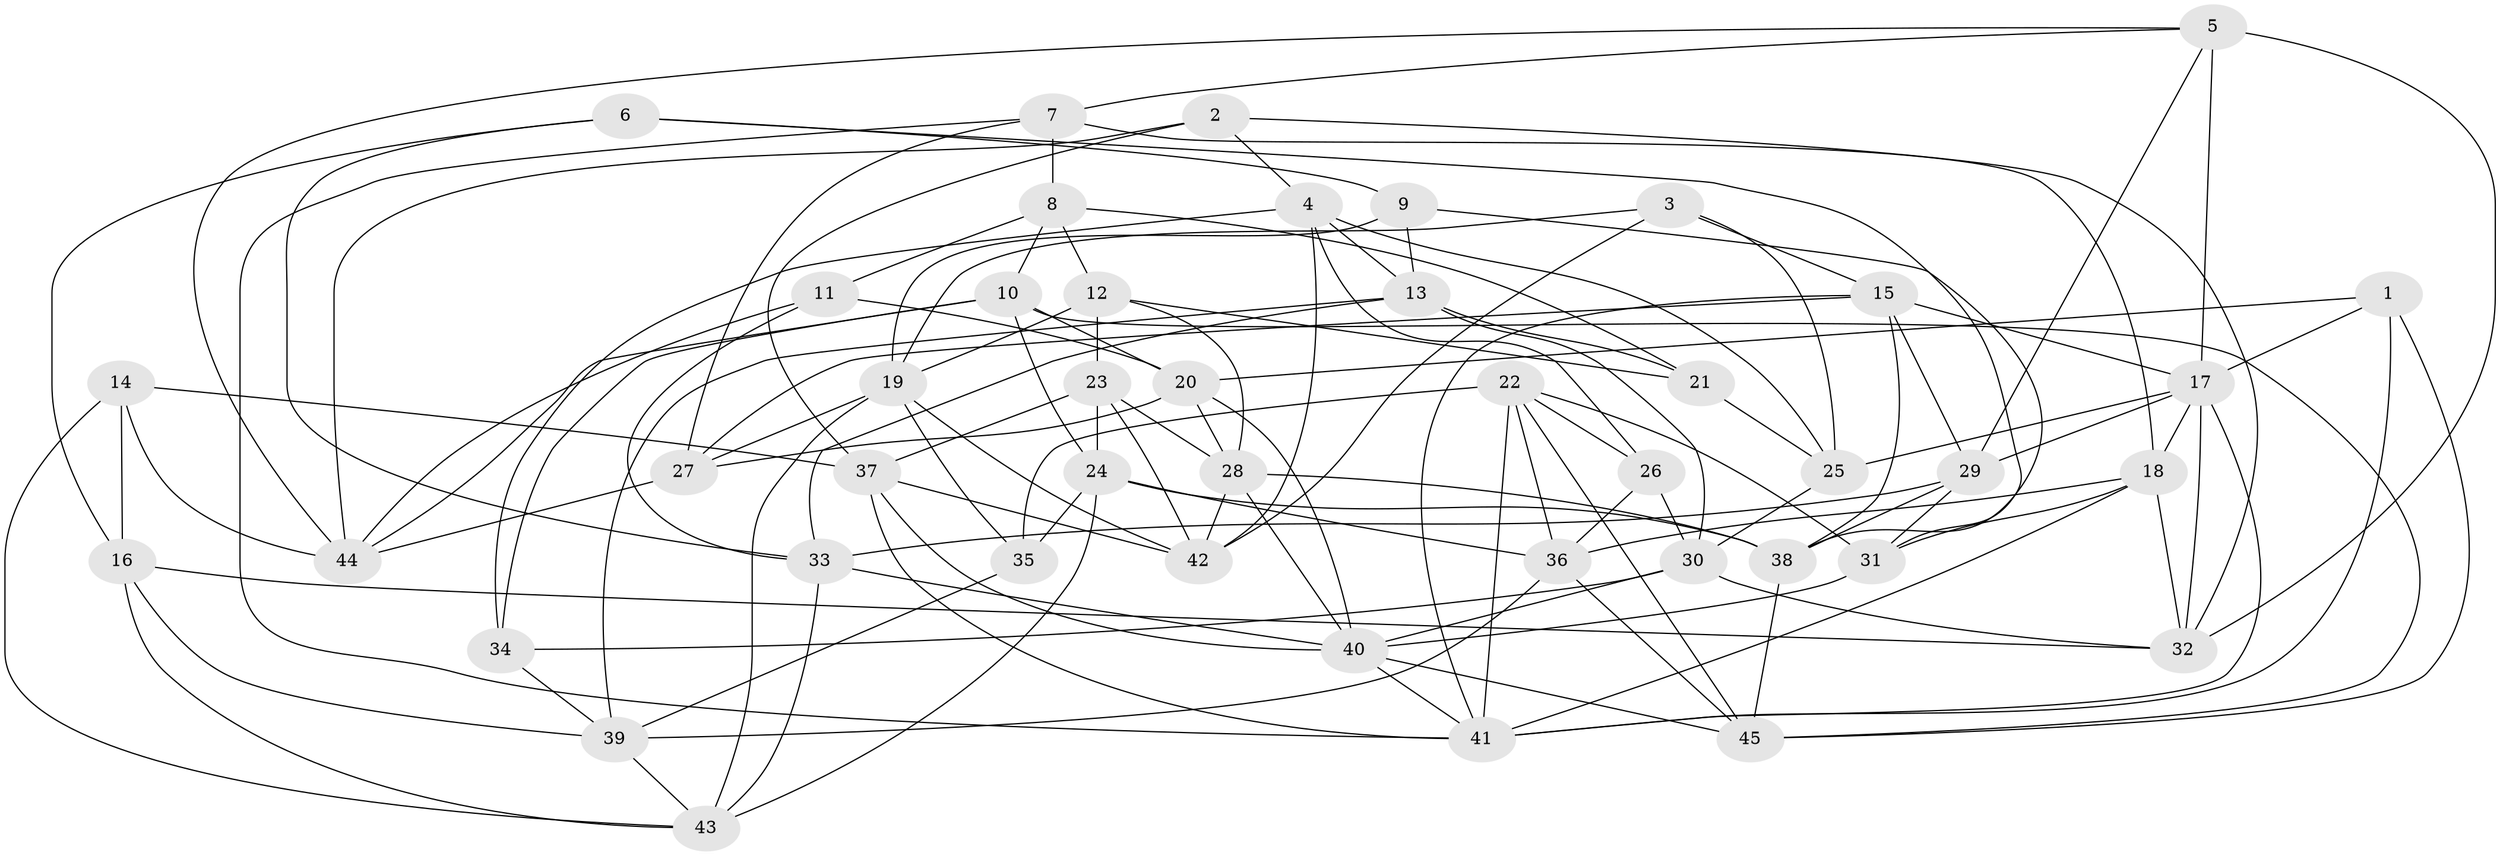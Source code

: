 // original degree distribution, {4: 1.0}
// Generated by graph-tools (version 1.1) at 2025/03/03/09/25 03:03:03]
// undirected, 45 vertices, 123 edges
graph export_dot {
graph [start="1"]
  node [color=gray90,style=filled];
  1;
  2;
  3;
  4;
  5;
  6;
  7;
  8;
  9;
  10;
  11;
  12;
  13;
  14;
  15;
  16;
  17;
  18;
  19;
  20;
  21;
  22;
  23;
  24;
  25;
  26;
  27;
  28;
  29;
  30;
  31;
  32;
  33;
  34;
  35;
  36;
  37;
  38;
  39;
  40;
  41;
  42;
  43;
  44;
  45;
  1 -- 17 [weight=1.0];
  1 -- 20 [weight=1.0];
  1 -- 41 [weight=1.0];
  1 -- 45 [weight=1.0];
  2 -- 4 [weight=1.0];
  2 -- 32 [weight=1.0];
  2 -- 37 [weight=1.0];
  2 -- 44 [weight=1.0];
  3 -- 15 [weight=1.0];
  3 -- 19 [weight=1.0];
  3 -- 25 [weight=1.0];
  3 -- 42 [weight=1.0];
  4 -- 13 [weight=1.0];
  4 -- 25 [weight=1.0];
  4 -- 26 [weight=1.0];
  4 -- 34 [weight=1.0];
  4 -- 42 [weight=1.0];
  5 -- 7 [weight=1.0];
  5 -- 17 [weight=2.0];
  5 -- 29 [weight=1.0];
  5 -- 32 [weight=1.0];
  5 -- 44 [weight=1.0];
  6 -- 9 [weight=1.0];
  6 -- 16 [weight=2.0];
  6 -- 31 [weight=2.0];
  6 -- 33 [weight=1.0];
  7 -- 8 [weight=2.0];
  7 -- 18 [weight=1.0];
  7 -- 27 [weight=1.0];
  7 -- 41 [weight=1.0];
  8 -- 10 [weight=1.0];
  8 -- 11 [weight=1.0];
  8 -- 12 [weight=1.0];
  8 -- 21 [weight=1.0];
  9 -- 13 [weight=1.0];
  9 -- 19 [weight=1.0];
  9 -- 38 [weight=1.0];
  10 -- 20 [weight=1.0];
  10 -- 24 [weight=1.0];
  10 -- 34 [weight=1.0];
  10 -- 44 [weight=1.0];
  10 -- 45 [weight=1.0];
  11 -- 20 [weight=1.0];
  11 -- 33 [weight=1.0];
  11 -- 44 [weight=1.0];
  12 -- 19 [weight=1.0];
  12 -- 21 [weight=1.0];
  12 -- 23 [weight=2.0];
  12 -- 28 [weight=1.0];
  13 -- 21 [weight=1.0];
  13 -- 30 [weight=1.0];
  13 -- 33 [weight=1.0];
  13 -- 39 [weight=1.0];
  14 -- 16 [weight=1.0];
  14 -- 37 [weight=1.0];
  14 -- 43 [weight=1.0];
  14 -- 44 [weight=1.0];
  15 -- 17 [weight=1.0];
  15 -- 27 [weight=1.0];
  15 -- 29 [weight=1.0];
  15 -- 38 [weight=1.0];
  15 -- 41 [weight=1.0];
  16 -- 32 [weight=1.0];
  16 -- 39 [weight=1.0];
  16 -- 43 [weight=1.0];
  17 -- 18 [weight=1.0];
  17 -- 25 [weight=2.0];
  17 -- 29 [weight=1.0];
  17 -- 32 [weight=1.0];
  17 -- 41 [weight=1.0];
  18 -- 31 [weight=1.0];
  18 -- 32 [weight=1.0];
  18 -- 36 [weight=1.0];
  18 -- 41 [weight=1.0];
  19 -- 27 [weight=2.0];
  19 -- 35 [weight=1.0];
  19 -- 42 [weight=1.0];
  19 -- 43 [weight=1.0];
  20 -- 27 [weight=1.0];
  20 -- 28 [weight=1.0];
  20 -- 40 [weight=1.0];
  21 -- 25 [weight=1.0];
  22 -- 26 [weight=1.0];
  22 -- 31 [weight=1.0];
  22 -- 35 [weight=1.0];
  22 -- 36 [weight=1.0];
  22 -- 41 [weight=1.0];
  22 -- 45 [weight=1.0];
  23 -- 24 [weight=1.0];
  23 -- 28 [weight=1.0];
  23 -- 37 [weight=1.0];
  23 -- 42 [weight=1.0];
  24 -- 35 [weight=1.0];
  24 -- 36 [weight=1.0];
  24 -- 38 [weight=1.0];
  24 -- 43 [weight=1.0];
  25 -- 30 [weight=1.0];
  26 -- 30 [weight=1.0];
  26 -- 36 [weight=1.0];
  27 -- 44 [weight=1.0];
  28 -- 38 [weight=1.0];
  28 -- 40 [weight=1.0];
  28 -- 42 [weight=1.0];
  29 -- 31 [weight=1.0];
  29 -- 33 [weight=1.0];
  29 -- 38 [weight=1.0];
  30 -- 32 [weight=1.0];
  30 -- 34 [weight=1.0];
  30 -- 40 [weight=1.0];
  31 -- 40 [weight=1.0];
  33 -- 40 [weight=1.0];
  33 -- 43 [weight=1.0];
  34 -- 39 [weight=1.0];
  35 -- 39 [weight=1.0];
  36 -- 39 [weight=1.0];
  36 -- 45 [weight=1.0];
  37 -- 40 [weight=1.0];
  37 -- 41 [weight=1.0];
  37 -- 42 [weight=1.0];
  38 -- 45 [weight=1.0];
  39 -- 43 [weight=1.0];
  40 -- 41 [weight=1.0];
  40 -- 45 [weight=1.0];
}
